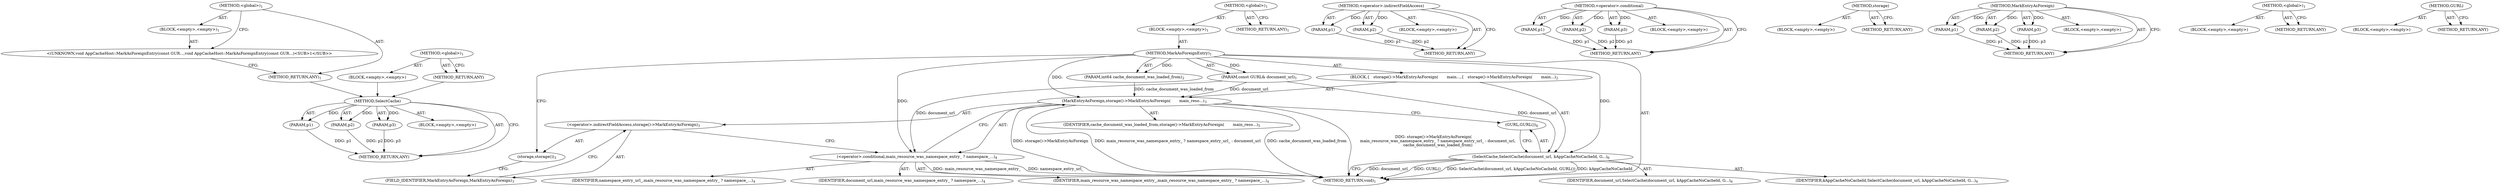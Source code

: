 digraph "&lt;global&gt;" {
vulnerable_64 [label=<(METHOD,SelectCache)>];
vulnerable_65 [label=<(PARAM,p1)>];
vulnerable_66 [label=<(PARAM,p2)>];
vulnerable_67 [label=<(PARAM,p3)>];
vulnerable_68 [label=<(BLOCK,&lt;empty&gt;,&lt;empty&gt;)>];
vulnerable_69 [label=<(METHOD_RETURN,ANY)>];
vulnerable_6 [label=<(METHOD,&lt;global&gt;)<SUB>1</SUB>>];
vulnerable_7 [label=<(BLOCK,&lt;empty&gt;,&lt;empty&gt;)<SUB>1</SUB>>];
vulnerable_8 [label=<(METHOD,MarkAsForeignEntry)<SUB>1</SUB>>];
vulnerable_9 [label=<(PARAM,const GURL&amp; document_url)<SUB>1</SUB>>];
vulnerable_10 [label=<(PARAM,int64 cache_document_was_loaded_from)<SUB>2</SUB>>];
vulnerable_11 [label=<(BLOCK,{
   storage()-&gt;MarkEntryAsForeign(
       main...,{
   storage()-&gt;MarkEntryAsForeign(
       main...)<SUB>2</SUB>>];
vulnerable_12 [label=<(MarkEntryAsForeign,storage()-&gt;MarkEntryAsForeign(
       main_reso...)<SUB>3</SUB>>];
vulnerable_13 [label=<(&lt;operator&gt;.indirectFieldAccess,storage()-&gt;MarkEntryAsForeign)<SUB>3</SUB>>];
vulnerable_14 [label=<(storage,storage())<SUB>3</SUB>>];
vulnerable_15 [label=<(FIELD_IDENTIFIER,MarkEntryAsForeign,MarkEntryAsForeign)<SUB>3</SUB>>];
vulnerable_16 [label=<(&lt;operator&gt;.conditional,main_resource_was_namespace_entry_ ? namespace_...)<SUB>4</SUB>>];
vulnerable_17 [label=<(IDENTIFIER,main_resource_was_namespace_entry_,main_resource_was_namespace_entry_ ? namespace_...)<SUB>4</SUB>>];
vulnerable_18 [label=<(IDENTIFIER,namespace_entry_url_,main_resource_was_namespace_entry_ ? namespace_...)<SUB>4</SUB>>];
vulnerable_19 [label=<(IDENTIFIER,document_url,main_resource_was_namespace_entry_ ? namespace_...)<SUB>4</SUB>>];
vulnerable_20 [label=<(IDENTIFIER,cache_document_was_loaded_from,storage()-&gt;MarkEntryAsForeign(
       main_reso...)<SUB>5</SUB>>];
vulnerable_21 [label=<(SelectCache,SelectCache(document_url, kAppCacheNoCacheId, G...)<SUB>6</SUB>>];
vulnerable_22 [label=<(IDENTIFIER,document_url,SelectCache(document_url, kAppCacheNoCacheId, G...)<SUB>6</SUB>>];
vulnerable_23 [label=<(IDENTIFIER,kAppCacheNoCacheId,SelectCache(document_url, kAppCacheNoCacheId, G...)<SUB>6</SUB>>];
vulnerable_24 [label=<(GURL,GURL())<SUB>6</SUB>>];
vulnerable_25 [label=<(METHOD_RETURN,void)<SUB>1</SUB>>];
vulnerable_27 [label=<(METHOD_RETURN,ANY)<SUB>1</SUB>>];
vulnerable_50 [label=<(METHOD,&lt;operator&gt;.indirectFieldAccess)>];
vulnerable_51 [label=<(PARAM,p1)>];
vulnerable_52 [label=<(PARAM,p2)>];
vulnerable_53 [label=<(BLOCK,&lt;empty&gt;,&lt;empty&gt;)>];
vulnerable_54 [label=<(METHOD_RETURN,ANY)>];
vulnerable_58 [label=<(METHOD,&lt;operator&gt;.conditional)>];
vulnerable_59 [label=<(PARAM,p1)>];
vulnerable_60 [label=<(PARAM,p2)>];
vulnerable_61 [label=<(PARAM,p3)>];
vulnerable_62 [label=<(BLOCK,&lt;empty&gt;,&lt;empty&gt;)>];
vulnerable_63 [label=<(METHOD_RETURN,ANY)>];
vulnerable_55 [label=<(METHOD,storage)>];
vulnerable_56 [label=<(BLOCK,&lt;empty&gt;,&lt;empty&gt;)>];
vulnerable_57 [label=<(METHOD_RETURN,ANY)>];
vulnerable_44 [label=<(METHOD,MarkEntryAsForeign)>];
vulnerable_45 [label=<(PARAM,p1)>];
vulnerable_46 [label=<(PARAM,p2)>];
vulnerable_47 [label=<(PARAM,p3)>];
vulnerable_48 [label=<(BLOCK,&lt;empty&gt;,&lt;empty&gt;)>];
vulnerable_49 [label=<(METHOD_RETURN,ANY)>];
vulnerable_38 [label=<(METHOD,&lt;global&gt;)<SUB>1</SUB>>];
vulnerable_39 [label=<(BLOCK,&lt;empty&gt;,&lt;empty&gt;)>];
vulnerable_40 [label=<(METHOD_RETURN,ANY)>];
vulnerable_70 [label=<(METHOD,GURL)>];
vulnerable_71 [label=<(BLOCK,&lt;empty&gt;,&lt;empty&gt;)>];
vulnerable_72 [label=<(METHOD_RETURN,ANY)>];
fixed_6 [label=<(METHOD,&lt;global&gt;)<SUB>1</SUB>>];
fixed_7 [label=<(BLOCK,&lt;empty&gt;,&lt;empty&gt;)<SUB>1</SUB>>];
fixed_8 [label="<(UNKNOWN,void AppCacheHost::MarkAsForeignEntry(const GUR...,void AppCacheHost::MarkAsForeignEntry(const GUR...)<SUB>1</SUB>>"];
fixed_9 [label=<(METHOD_RETURN,ANY)<SUB>1</SUB>>];
fixed_14 [label=<(METHOD,&lt;global&gt;)<SUB>1</SUB>>];
fixed_15 [label=<(BLOCK,&lt;empty&gt;,&lt;empty&gt;)>];
fixed_16 [label=<(METHOD_RETURN,ANY)>];
vulnerable_64 -> vulnerable_65  [key=0, label="AST: "];
vulnerable_64 -> vulnerable_65  [key=1, label="DDG: "];
vulnerable_64 -> vulnerable_68  [key=0, label="AST: "];
vulnerable_64 -> vulnerable_66  [key=0, label="AST: "];
vulnerable_64 -> vulnerable_66  [key=1, label="DDG: "];
vulnerable_64 -> vulnerable_69  [key=0, label="AST: "];
vulnerable_64 -> vulnerable_69  [key=1, label="CFG: "];
vulnerable_64 -> vulnerable_67  [key=0, label="AST: "];
vulnerable_64 -> vulnerable_67  [key=1, label="DDG: "];
vulnerable_65 -> vulnerable_69  [key=0, label="DDG: p1"];
vulnerable_66 -> vulnerable_69  [key=0, label="DDG: p2"];
vulnerable_67 -> vulnerable_69  [key=0, label="DDG: p3"];
vulnerable_6 -> vulnerable_7  [key=0, label="AST: "];
vulnerable_6 -> vulnerable_27  [key=0, label="AST: "];
vulnerable_6 -> vulnerable_27  [key=1, label="CFG: "];
vulnerable_7 -> vulnerable_8  [key=0, label="AST: "];
vulnerable_8 -> vulnerable_9  [key=0, label="AST: "];
vulnerable_8 -> vulnerable_9  [key=1, label="DDG: "];
vulnerable_8 -> vulnerable_10  [key=0, label="AST: "];
vulnerable_8 -> vulnerable_10  [key=1, label="DDG: "];
vulnerable_8 -> vulnerable_11  [key=0, label="AST: "];
vulnerable_8 -> vulnerable_25  [key=0, label="AST: "];
vulnerable_8 -> vulnerable_14  [key=0, label="CFG: "];
vulnerable_8 -> vulnerable_12  [key=0, label="DDG: "];
vulnerable_8 -> vulnerable_21  [key=0, label="DDG: "];
vulnerable_8 -> vulnerable_16  [key=0, label="DDG: "];
vulnerable_9 -> vulnerable_12  [key=0, label="DDG: document_url"];
vulnerable_9 -> vulnerable_21  [key=0, label="DDG: document_url"];
vulnerable_9 -> vulnerable_16  [key=0, label="DDG: document_url"];
vulnerable_10 -> vulnerable_12  [key=0, label="DDG: cache_document_was_loaded_from"];
vulnerable_11 -> vulnerable_12  [key=0, label="AST: "];
vulnerable_11 -> vulnerable_21  [key=0, label="AST: "];
vulnerable_12 -> vulnerable_13  [key=0, label="AST: "];
vulnerable_12 -> vulnerable_16  [key=0, label="AST: "];
vulnerable_12 -> vulnerable_20  [key=0, label="AST: "];
vulnerable_12 -> vulnerable_24  [key=0, label="CFG: "];
vulnerable_12 -> vulnerable_25  [key=0, label="DDG: storage()-&gt;MarkEntryAsForeign"];
vulnerable_12 -> vulnerable_25  [key=1, label="DDG: main_resource_was_namespace_entry_ ? namespace_entry_url_ : document_url"];
vulnerable_12 -> vulnerable_25  [key=2, label="DDG: cache_document_was_loaded_from"];
vulnerable_12 -> vulnerable_25  [key=3, label="DDG: storage()-&gt;MarkEntryAsForeign(
       main_resource_was_namespace_entry_ ? namespace_entry_url_ : document_url,
       cache_document_was_loaded_from)"];
vulnerable_13 -> vulnerable_14  [key=0, label="AST: "];
vulnerable_13 -> vulnerable_15  [key=0, label="AST: "];
vulnerable_13 -> vulnerable_16  [key=0, label="CFG: "];
vulnerable_14 -> vulnerable_15  [key=0, label="CFG: "];
vulnerable_15 -> vulnerable_13  [key=0, label="CFG: "];
vulnerable_16 -> vulnerable_17  [key=0, label="AST: "];
vulnerable_16 -> vulnerable_18  [key=0, label="AST: "];
vulnerable_16 -> vulnerable_19  [key=0, label="AST: "];
vulnerable_16 -> vulnerable_12  [key=0, label="CFG: "];
vulnerable_16 -> vulnerable_25  [key=0, label="DDG: namespace_entry_url_"];
vulnerable_16 -> vulnerable_25  [key=1, label="DDG: main_resource_was_namespace_entry_"];
vulnerable_21 -> vulnerable_22  [key=0, label="AST: "];
vulnerable_21 -> vulnerable_23  [key=0, label="AST: "];
vulnerable_21 -> vulnerable_24  [key=0, label="AST: "];
vulnerable_21 -> vulnerable_25  [key=0, label="CFG: "];
vulnerable_21 -> vulnerable_25  [key=1, label="DDG: document_url"];
vulnerable_21 -> vulnerable_25  [key=2, label="DDG: GURL()"];
vulnerable_21 -> vulnerable_25  [key=3, label="DDG: SelectCache(document_url, kAppCacheNoCacheId, GURL())"];
vulnerable_21 -> vulnerable_25  [key=4, label="DDG: kAppCacheNoCacheId"];
vulnerable_24 -> vulnerable_21  [key=0, label="CFG: "];
vulnerable_50 -> vulnerable_51  [key=0, label="AST: "];
vulnerable_50 -> vulnerable_51  [key=1, label="DDG: "];
vulnerable_50 -> vulnerable_53  [key=0, label="AST: "];
vulnerable_50 -> vulnerable_52  [key=0, label="AST: "];
vulnerable_50 -> vulnerable_52  [key=1, label="DDG: "];
vulnerable_50 -> vulnerable_54  [key=0, label="AST: "];
vulnerable_50 -> vulnerable_54  [key=1, label="CFG: "];
vulnerable_51 -> vulnerable_54  [key=0, label="DDG: p1"];
vulnerable_52 -> vulnerable_54  [key=0, label="DDG: p2"];
vulnerable_58 -> vulnerable_59  [key=0, label="AST: "];
vulnerable_58 -> vulnerable_59  [key=1, label="DDG: "];
vulnerable_58 -> vulnerable_62  [key=0, label="AST: "];
vulnerable_58 -> vulnerable_60  [key=0, label="AST: "];
vulnerable_58 -> vulnerable_60  [key=1, label="DDG: "];
vulnerable_58 -> vulnerable_63  [key=0, label="AST: "];
vulnerable_58 -> vulnerable_63  [key=1, label="CFG: "];
vulnerable_58 -> vulnerable_61  [key=0, label="AST: "];
vulnerable_58 -> vulnerable_61  [key=1, label="DDG: "];
vulnerable_59 -> vulnerable_63  [key=0, label="DDG: p1"];
vulnerable_60 -> vulnerable_63  [key=0, label="DDG: p2"];
vulnerable_61 -> vulnerable_63  [key=0, label="DDG: p3"];
vulnerable_55 -> vulnerable_56  [key=0, label="AST: "];
vulnerable_55 -> vulnerable_57  [key=0, label="AST: "];
vulnerable_55 -> vulnerable_57  [key=1, label="CFG: "];
vulnerable_44 -> vulnerable_45  [key=0, label="AST: "];
vulnerable_44 -> vulnerable_45  [key=1, label="DDG: "];
vulnerable_44 -> vulnerable_48  [key=0, label="AST: "];
vulnerable_44 -> vulnerable_46  [key=0, label="AST: "];
vulnerable_44 -> vulnerable_46  [key=1, label="DDG: "];
vulnerable_44 -> vulnerable_49  [key=0, label="AST: "];
vulnerable_44 -> vulnerable_49  [key=1, label="CFG: "];
vulnerable_44 -> vulnerable_47  [key=0, label="AST: "];
vulnerable_44 -> vulnerable_47  [key=1, label="DDG: "];
vulnerable_45 -> vulnerable_49  [key=0, label="DDG: p1"];
vulnerable_46 -> vulnerable_49  [key=0, label="DDG: p2"];
vulnerable_47 -> vulnerable_49  [key=0, label="DDG: p3"];
vulnerable_38 -> vulnerable_39  [key=0, label="AST: "];
vulnerable_38 -> vulnerable_40  [key=0, label="AST: "];
vulnerable_38 -> vulnerable_40  [key=1, label="CFG: "];
vulnerable_70 -> vulnerable_71  [key=0, label="AST: "];
vulnerable_70 -> vulnerable_72  [key=0, label="AST: "];
vulnerable_70 -> vulnerable_72  [key=1, label="CFG: "];
fixed_6 -> fixed_7  [key=0, label="AST: "];
fixed_6 -> fixed_9  [key=0, label="AST: "];
fixed_6 -> fixed_8  [key=0, label="CFG: "];
fixed_7 -> fixed_8  [key=0, label="AST: "];
fixed_8 -> fixed_9  [key=0, label="CFG: "];
fixed_9 -> vulnerable_64  [key=0];
fixed_14 -> fixed_15  [key=0, label="AST: "];
fixed_14 -> fixed_16  [key=0, label="AST: "];
fixed_14 -> fixed_16  [key=1, label="CFG: "];
fixed_15 -> vulnerable_64  [key=0];
fixed_16 -> vulnerable_64  [key=0];
}

